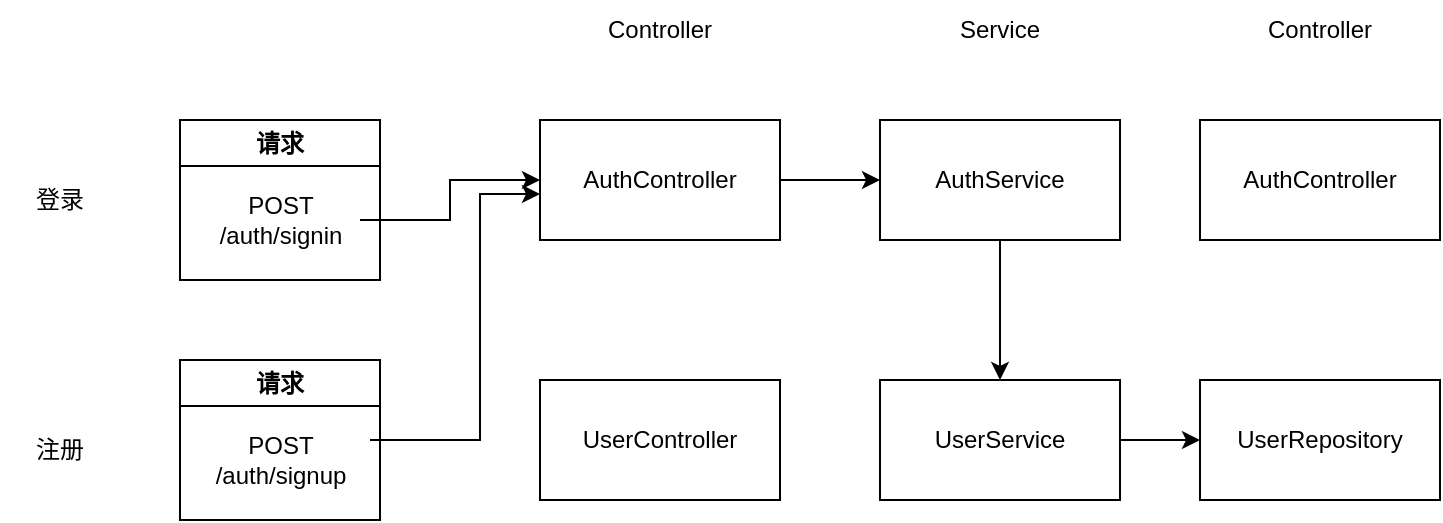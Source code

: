 <mxfile version="21.7.0" type="device">
  <diagram id="HjufPFc5aDykOGxNhG7x" name="第 1 页">
    <mxGraphModel dx="2272" dy="885" grid="1" gridSize="10" guides="1" tooltips="1" connect="1" arrows="1" fold="1" page="1" pageScale="1" pageWidth="827" pageHeight="1169" math="0" shadow="0">
      <root>
        <mxCell id="0" />
        <mxCell id="1" parent="0" />
        <mxCell id="NBCErC0Tfdow4e20bjyc-1" value="请求" style="swimlane;whiteSpace=wrap;html=1;" vertex="1" parent="1">
          <mxGeometry x="140" y="130" width="100" height="80" as="geometry" />
        </mxCell>
        <mxCell id="NBCErC0Tfdow4e20bjyc-2" value="POST&lt;br&gt;/auth/signin" style="text;html=1;align=center;verticalAlign=middle;resizable=0;points=[];autosize=1;strokeColor=none;fillColor=none;" vertex="1" parent="NBCErC0Tfdow4e20bjyc-1">
          <mxGeometry x="10" y="30" width="80" height="40" as="geometry" />
        </mxCell>
        <mxCell id="NBCErC0Tfdow4e20bjyc-3" value="请求" style="swimlane;whiteSpace=wrap;html=1;" vertex="1" parent="1">
          <mxGeometry x="140" y="250" width="100" height="80" as="geometry" />
        </mxCell>
        <mxCell id="NBCErC0Tfdow4e20bjyc-4" value="POST&lt;br&gt;/auth/signup" style="text;html=1;align=center;verticalAlign=middle;resizable=0;points=[];autosize=1;strokeColor=none;fillColor=none;" vertex="1" parent="NBCErC0Tfdow4e20bjyc-3">
          <mxGeometry x="5" y="30" width="90" height="40" as="geometry" />
        </mxCell>
        <mxCell id="NBCErC0Tfdow4e20bjyc-16" value="" style="edgeStyle=orthogonalEdgeStyle;rounded=0;orthogonalLoop=1;jettySize=auto;html=1;" edge="1" parent="1" source="NBCErC0Tfdow4e20bjyc-5" target="NBCErC0Tfdow4e20bjyc-8">
          <mxGeometry relative="1" as="geometry" />
        </mxCell>
        <mxCell id="NBCErC0Tfdow4e20bjyc-5" value="AuthController" style="rounded=0;whiteSpace=wrap;html=1;" vertex="1" parent="1">
          <mxGeometry x="320" y="130" width="120" height="60" as="geometry" />
        </mxCell>
        <mxCell id="NBCErC0Tfdow4e20bjyc-6" value="Controller" style="text;html=1;strokeColor=none;fillColor=none;align=center;verticalAlign=middle;whiteSpace=wrap;rounded=0;" vertex="1" parent="1">
          <mxGeometry x="350" y="70" width="60" height="30" as="geometry" />
        </mxCell>
        <mxCell id="NBCErC0Tfdow4e20bjyc-7" value="UserController" style="rounded=0;whiteSpace=wrap;html=1;" vertex="1" parent="1">
          <mxGeometry x="320" y="260" width="120" height="60" as="geometry" />
        </mxCell>
        <mxCell id="NBCErC0Tfdow4e20bjyc-17" value="" style="edgeStyle=orthogonalEdgeStyle;rounded=0;orthogonalLoop=1;jettySize=auto;html=1;" edge="1" parent="1" source="NBCErC0Tfdow4e20bjyc-8" target="NBCErC0Tfdow4e20bjyc-10">
          <mxGeometry relative="1" as="geometry" />
        </mxCell>
        <mxCell id="NBCErC0Tfdow4e20bjyc-8" value="AuthService" style="rounded=0;whiteSpace=wrap;html=1;" vertex="1" parent="1">
          <mxGeometry x="490" y="130" width="120" height="60" as="geometry" />
        </mxCell>
        <mxCell id="NBCErC0Tfdow4e20bjyc-9" value="Service" style="text;html=1;strokeColor=none;fillColor=none;align=center;verticalAlign=middle;whiteSpace=wrap;rounded=0;" vertex="1" parent="1">
          <mxGeometry x="520" y="70" width="60" height="30" as="geometry" />
        </mxCell>
        <mxCell id="NBCErC0Tfdow4e20bjyc-18" value="" style="edgeStyle=orthogonalEdgeStyle;rounded=0;orthogonalLoop=1;jettySize=auto;html=1;" edge="1" parent="1" source="NBCErC0Tfdow4e20bjyc-10" target="NBCErC0Tfdow4e20bjyc-13">
          <mxGeometry relative="1" as="geometry" />
        </mxCell>
        <mxCell id="NBCErC0Tfdow4e20bjyc-10" value="UserService" style="rounded=0;whiteSpace=wrap;html=1;" vertex="1" parent="1">
          <mxGeometry x="490" y="260" width="120" height="60" as="geometry" />
        </mxCell>
        <mxCell id="NBCErC0Tfdow4e20bjyc-11" value="AuthController" style="rounded=0;whiteSpace=wrap;html=1;" vertex="1" parent="1">
          <mxGeometry x="650" y="130" width="120" height="60" as="geometry" />
        </mxCell>
        <mxCell id="NBCErC0Tfdow4e20bjyc-12" value="Controller" style="text;html=1;strokeColor=none;fillColor=none;align=center;verticalAlign=middle;whiteSpace=wrap;rounded=0;" vertex="1" parent="1">
          <mxGeometry x="680" y="70" width="60" height="30" as="geometry" />
        </mxCell>
        <mxCell id="NBCErC0Tfdow4e20bjyc-13" value="UserRepository" style="rounded=0;whiteSpace=wrap;html=1;" vertex="1" parent="1">
          <mxGeometry x="650" y="260" width="120" height="60" as="geometry" />
        </mxCell>
        <mxCell id="NBCErC0Tfdow4e20bjyc-14" value="" style="edgeStyle=orthogonalEdgeStyle;rounded=0;orthogonalLoop=1;jettySize=auto;html=1;" edge="1" parent="1" source="NBCErC0Tfdow4e20bjyc-2" target="NBCErC0Tfdow4e20bjyc-5">
          <mxGeometry relative="1" as="geometry" />
        </mxCell>
        <mxCell id="NBCErC0Tfdow4e20bjyc-15" value="" style="edgeStyle=orthogonalEdgeStyle;rounded=0;orthogonalLoop=1;jettySize=auto;html=1;" edge="1" parent="1" source="NBCErC0Tfdow4e20bjyc-4" target="NBCErC0Tfdow4e20bjyc-5">
          <mxGeometry relative="1" as="geometry">
            <Array as="points">
              <mxPoint x="290" y="290" />
              <mxPoint x="290" y="167" />
            </Array>
          </mxGeometry>
        </mxCell>
        <mxCell id="NBCErC0Tfdow4e20bjyc-19" value="登录" style="text;html=1;strokeColor=none;fillColor=none;align=center;verticalAlign=middle;whiteSpace=wrap;rounded=0;" vertex="1" parent="1">
          <mxGeometry x="50" y="155" width="60" height="30" as="geometry" />
        </mxCell>
        <mxCell id="NBCErC0Tfdow4e20bjyc-20" value="注册" style="text;html=1;strokeColor=none;fillColor=none;align=center;verticalAlign=middle;whiteSpace=wrap;rounded=0;" vertex="1" parent="1">
          <mxGeometry x="50" y="280" width="60" height="30" as="geometry" />
        </mxCell>
      </root>
    </mxGraphModel>
  </diagram>
</mxfile>
